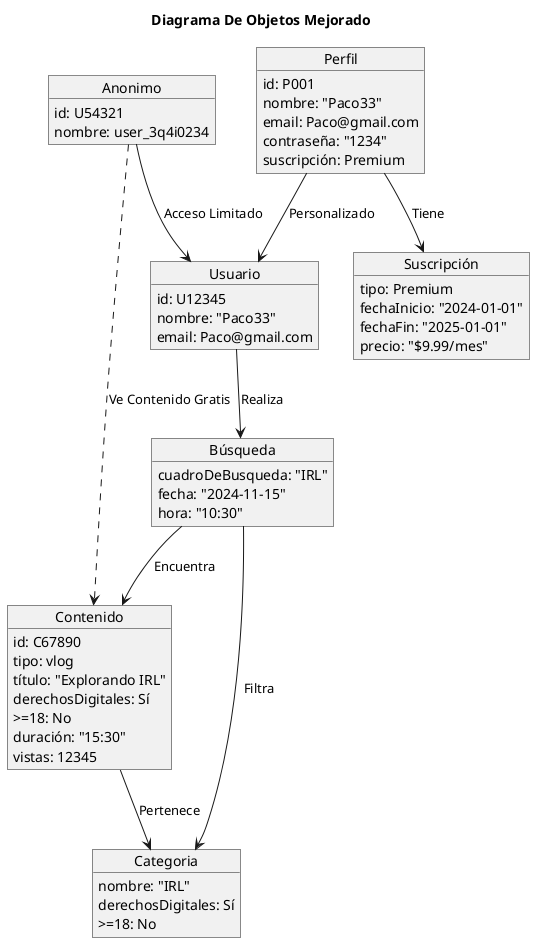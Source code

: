 @startuml
Title Diagrama De Objetos Mejorado

object Usuario {
    id: U12345
    nombre: "Paco33"
    email: Paco@gmail.com
}

object Anonimo {
    id: U54321
    nombre: user_3q4i0234
}

object Perfil {
    id: P001
    nombre: "Paco33"
    email: Paco@gmail.com
    contraseña: "1234"
    suscripción: Premium
}

object Búsqueda {
    cuadroDeBusqueda: "IRL"
    fecha: "2024-11-15"
    hora: "10:30"
}

object Contenido {
    id: C67890
    tipo: vlog
    título: "Explorando IRL"
    derechosDigitales: Sí
    >=18: No
    duración: "15:30"
    vistas: 12345
}

object Categoria {
    nombre: "IRL"
    derechosDigitales: Sí
    >=18: No
}

object Suscripción {
    tipo: Premium
    fechaInicio: "2024-01-01"
    fechaFin: "2025-01-01"
    precio: "$9.99/mes"
}

Anonimo --> Usuario : Acceso Limitado
Perfil --> Usuario : Personalizado
Usuario --> Búsqueda : Realiza
Búsqueda --> Contenido : Encuentra
Búsqueda --> Categoria : Filtra
Contenido --> Categoria : Pertenece
Perfil --> Suscripción : Tiene
Anonimo ...> Contenido : Ve Contenido Gratis

@enduml
